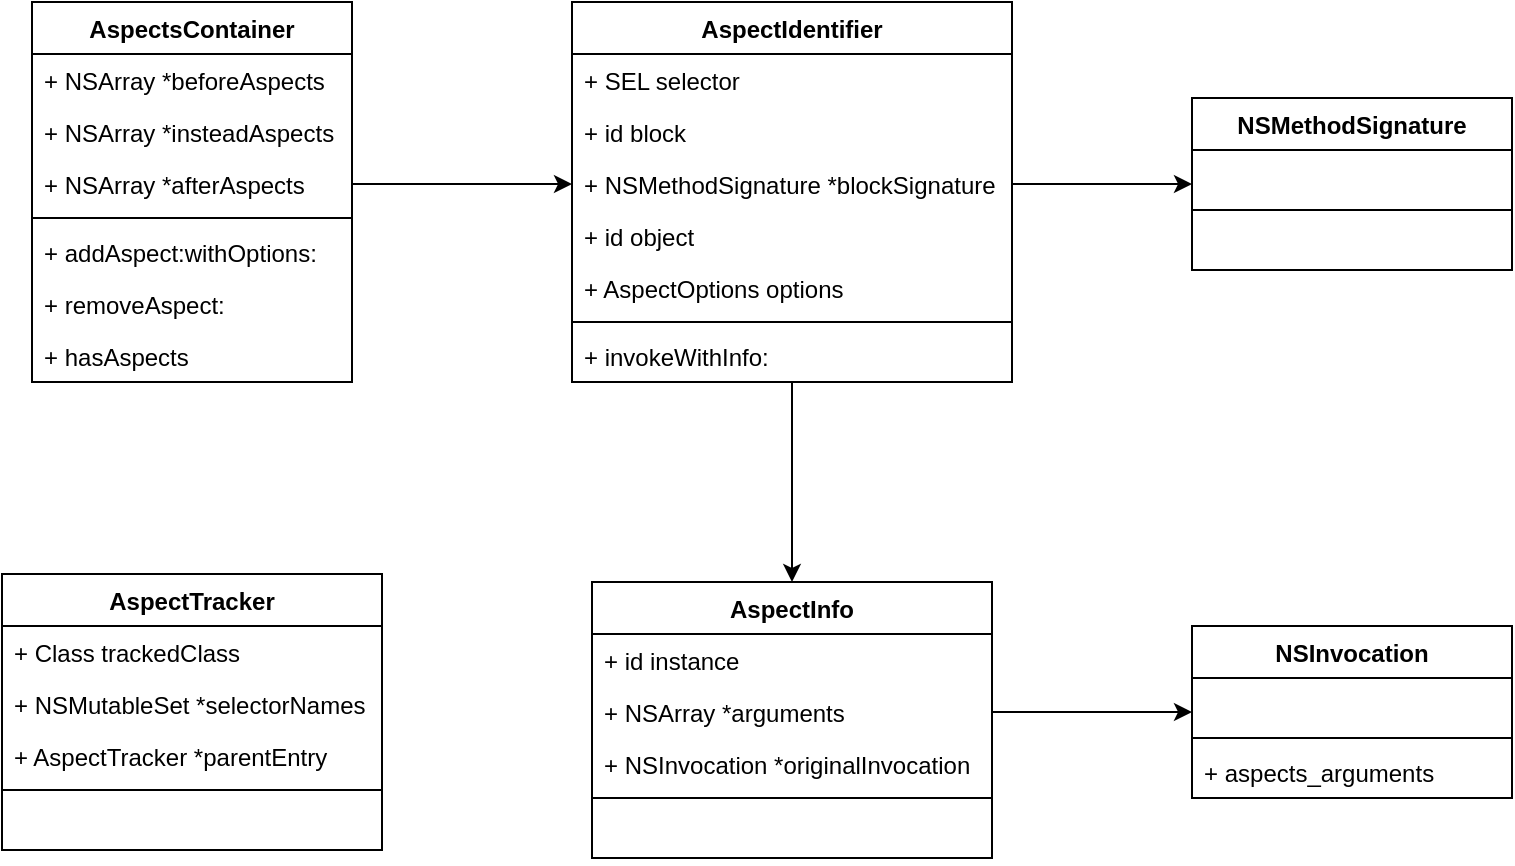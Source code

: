 <mxfile version="20.2.4" type="github">
  <diagram id="nvhslkFHWkKZFiUB6ad8" name="第 1 页">
    <mxGraphModel dx="2253" dy="769" grid="1" gridSize="10" guides="1" tooltips="1" connect="1" arrows="1" fold="1" page="1" pageScale="1" pageWidth="827" pageHeight="1169" math="0" shadow="0">
      <root>
        <mxCell id="0" />
        <mxCell id="1" parent="0" />
        <mxCell id="7-5diHdIUxBX9gS7K2Cu-1" value="AspectInfo" style="swimlane;fontStyle=1;align=center;verticalAlign=top;childLayout=stackLayout;horizontal=1;startSize=26;horizontalStack=0;resizeParent=1;resizeParentMax=0;resizeLast=0;collapsible=1;marginBottom=0;" vertex="1" parent="1">
          <mxGeometry x="210" y="620" width="200" height="138" as="geometry" />
        </mxCell>
        <mxCell id="7-5diHdIUxBX9gS7K2Cu-18" value="+ id instance" style="text;strokeColor=none;fillColor=none;align=left;verticalAlign=top;spacingLeft=4;spacingRight=4;overflow=hidden;rotatable=0;points=[[0,0.5],[1,0.5]];portConstraint=eastwest;" vertex="1" parent="7-5diHdIUxBX9gS7K2Cu-1">
          <mxGeometry y="26" width="200" height="26" as="geometry" />
        </mxCell>
        <mxCell id="7-5diHdIUxBX9gS7K2Cu-2" value="+ NSArray *arguments" style="text;strokeColor=none;fillColor=none;align=left;verticalAlign=top;spacingLeft=4;spacingRight=4;overflow=hidden;rotatable=0;points=[[0,0.5],[1,0.5]];portConstraint=eastwest;" vertex="1" parent="7-5diHdIUxBX9gS7K2Cu-1">
          <mxGeometry y="52" width="200" height="26" as="geometry" />
        </mxCell>
        <mxCell id="7-5diHdIUxBX9gS7K2Cu-17" value="+ NSInvocation *originalInvocation" style="text;strokeColor=none;fillColor=none;align=left;verticalAlign=top;spacingLeft=4;spacingRight=4;overflow=hidden;rotatable=0;points=[[0,0.5],[1,0.5]];portConstraint=eastwest;" vertex="1" parent="7-5diHdIUxBX9gS7K2Cu-1">
          <mxGeometry y="78" width="200" height="26" as="geometry" />
        </mxCell>
        <mxCell id="7-5diHdIUxBX9gS7K2Cu-3" value="" style="line;strokeWidth=1;fillColor=none;align=left;verticalAlign=middle;spacingTop=-1;spacingLeft=3;spacingRight=3;rotatable=0;labelPosition=right;points=[];portConstraint=eastwest;" vertex="1" parent="7-5diHdIUxBX9gS7K2Cu-1">
          <mxGeometry y="104" width="200" height="8" as="geometry" />
        </mxCell>
        <mxCell id="7-5diHdIUxBX9gS7K2Cu-4" value=" " style="text;strokeColor=none;fillColor=none;align=left;verticalAlign=top;spacingLeft=4;spacingRight=4;overflow=hidden;rotatable=0;points=[[0,0.5],[1,0.5]];portConstraint=eastwest;" vertex="1" parent="7-5diHdIUxBX9gS7K2Cu-1">
          <mxGeometry y="112" width="200" height="26" as="geometry" />
        </mxCell>
        <mxCell id="7-5diHdIUxBX9gS7K2Cu-40" style="edgeStyle=orthogonalEdgeStyle;rounded=0;orthogonalLoop=1;jettySize=auto;html=1;entryX=0.5;entryY=0;entryDx=0;entryDy=0;" edge="1" parent="1" source="7-5diHdIUxBX9gS7K2Cu-5" target="7-5diHdIUxBX9gS7K2Cu-1">
          <mxGeometry relative="1" as="geometry" />
        </mxCell>
        <mxCell id="7-5diHdIUxBX9gS7K2Cu-5" value="AspectIdentifier" style="swimlane;fontStyle=1;align=center;verticalAlign=top;childLayout=stackLayout;horizontal=1;startSize=26;horizontalStack=0;resizeParent=1;resizeParentMax=0;resizeLast=0;collapsible=1;marginBottom=0;" vertex="1" parent="1">
          <mxGeometry x="200" y="330" width="220" height="190" as="geometry" />
        </mxCell>
        <mxCell id="7-5diHdIUxBX9gS7K2Cu-6" value="+ SEL selector" style="text;strokeColor=none;fillColor=none;align=left;verticalAlign=top;spacingLeft=4;spacingRight=4;overflow=hidden;rotatable=0;points=[[0,0.5],[1,0.5]];portConstraint=eastwest;" vertex="1" parent="7-5diHdIUxBX9gS7K2Cu-5">
          <mxGeometry y="26" width="220" height="26" as="geometry" />
        </mxCell>
        <mxCell id="7-5diHdIUxBX9gS7K2Cu-19" value="+ id block" style="text;strokeColor=none;fillColor=none;align=left;verticalAlign=top;spacingLeft=4;spacingRight=4;overflow=hidden;rotatable=0;points=[[0,0.5],[1,0.5]];portConstraint=eastwest;" vertex="1" parent="7-5diHdIUxBX9gS7K2Cu-5">
          <mxGeometry y="52" width="220" height="26" as="geometry" />
        </mxCell>
        <mxCell id="7-5diHdIUxBX9gS7K2Cu-20" value="+ NSMethodSignature *blockSignature" style="text;strokeColor=none;fillColor=none;align=left;verticalAlign=top;spacingLeft=4;spacingRight=4;overflow=hidden;rotatable=0;points=[[0,0.5],[1,0.5]];portConstraint=eastwest;" vertex="1" parent="7-5diHdIUxBX9gS7K2Cu-5">
          <mxGeometry y="78" width="220" height="26" as="geometry" />
        </mxCell>
        <mxCell id="7-5diHdIUxBX9gS7K2Cu-22" value="+ id object" style="text;strokeColor=none;fillColor=none;align=left;verticalAlign=top;spacingLeft=4;spacingRight=4;overflow=hidden;rotatable=0;points=[[0,0.5],[1,0.5]];portConstraint=eastwest;" vertex="1" parent="7-5diHdIUxBX9gS7K2Cu-5">
          <mxGeometry y="104" width="220" height="26" as="geometry" />
        </mxCell>
        <mxCell id="7-5diHdIUxBX9gS7K2Cu-21" value="+ AspectOptions options" style="text;strokeColor=none;fillColor=none;align=left;verticalAlign=top;spacingLeft=4;spacingRight=4;overflow=hidden;rotatable=0;points=[[0,0.5],[1,0.5]];portConstraint=eastwest;" vertex="1" parent="7-5diHdIUxBX9gS7K2Cu-5">
          <mxGeometry y="130" width="220" height="26" as="geometry" />
        </mxCell>
        <mxCell id="7-5diHdIUxBX9gS7K2Cu-7" value="" style="line;strokeWidth=1;fillColor=none;align=left;verticalAlign=middle;spacingTop=-1;spacingLeft=3;spacingRight=3;rotatable=0;labelPosition=right;points=[];portConstraint=eastwest;" vertex="1" parent="7-5diHdIUxBX9gS7K2Cu-5">
          <mxGeometry y="156" width="220" height="8" as="geometry" />
        </mxCell>
        <mxCell id="7-5diHdIUxBX9gS7K2Cu-8" value="+ invokeWithInfo:" style="text;strokeColor=none;fillColor=none;align=left;verticalAlign=top;spacingLeft=4;spacingRight=4;overflow=hidden;rotatable=0;points=[[0,0.5],[1,0.5]];portConstraint=eastwest;" vertex="1" parent="7-5diHdIUxBX9gS7K2Cu-5">
          <mxGeometry y="164" width="220" height="26" as="geometry" />
        </mxCell>
        <mxCell id="7-5diHdIUxBX9gS7K2Cu-9" value="AspectsContainer" style="swimlane;fontStyle=1;align=center;verticalAlign=top;childLayout=stackLayout;horizontal=1;startSize=26;horizontalStack=0;resizeParent=1;resizeParentMax=0;resizeLast=0;collapsible=1;marginBottom=0;" vertex="1" parent="1">
          <mxGeometry x="-70" y="330" width="160" height="190" as="geometry" />
        </mxCell>
        <mxCell id="7-5diHdIUxBX9gS7K2Cu-10" value="+ NSArray *beforeAspects" style="text;strokeColor=none;fillColor=none;align=left;verticalAlign=top;spacingLeft=4;spacingRight=4;overflow=hidden;rotatable=0;points=[[0,0.5],[1,0.5]];portConstraint=eastwest;" vertex="1" parent="7-5diHdIUxBX9gS7K2Cu-9">
          <mxGeometry y="26" width="160" height="26" as="geometry" />
        </mxCell>
        <mxCell id="7-5diHdIUxBX9gS7K2Cu-23" value="+ NSArray *insteadAspects" style="text;strokeColor=none;fillColor=none;align=left;verticalAlign=top;spacingLeft=4;spacingRight=4;overflow=hidden;rotatable=0;points=[[0,0.5],[1,0.5]];portConstraint=eastwest;" vertex="1" parent="7-5diHdIUxBX9gS7K2Cu-9">
          <mxGeometry y="52" width="160" height="26" as="geometry" />
        </mxCell>
        <mxCell id="7-5diHdIUxBX9gS7K2Cu-24" value="+ NSArray *afterAspects" style="text;strokeColor=none;fillColor=none;align=left;verticalAlign=top;spacingLeft=4;spacingRight=4;overflow=hidden;rotatable=0;points=[[0,0.5],[1,0.5]];portConstraint=eastwest;" vertex="1" parent="7-5diHdIUxBX9gS7K2Cu-9">
          <mxGeometry y="78" width="160" height="26" as="geometry" />
        </mxCell>
        <mxCell id="7-5diHdIUxBX9gS7K2Cu-11" value="" style="line;strokeWidth=1;fillColor=none;align=left;verticalAlign=middle;spacingTop=-1;spacingLeft=3;spacingRight=3;rotatable=0;labelPosition=right;points=[];portConstraint=eastwest;" vertex="1" parent="7-5diHdIUxBX9gS7K2Cu-9">
          <mxGeometry y="104" width="160" height="8" as="geometry" />
        </mxCell>
        <mxCell id="7-5diHdIUxBX9gS7K2Cu-25" value="+ addAspect:withOptions:" style="text;strokeColor=none;fillColor=none;align=left;verticalAlign=top;spacingLeft=4;spacingRight=4;overflow=hidden;rotatable=0;points=[[0,0.5],[1,0.5]];portConstraint=eastwest;" vertex="1" parent="7-5diHdIUxBX9gS7K2Cu-9">
          <mxGeometry y="112" width="160" height="26" as="geometry" />
        </mxCell>
        <mxCell id="7-5diHdIUxBX9gS7K2Cu-26" value="+ removeAspect:" style="text;strokeColor=none;fillColor=none;align=left;verticalAlign=top;spacingLeft=4;spacingRight=4;overflow=hidden;rotatable=0;points=[[0,0.5],[1,0.5]];portConstraint=eastwest;" vertex="1" parent="7-5diHdIUxBX9gS7K2Cu-9">
          <mxGeometry y="138" width="160" height="26" as="geometry" />
        </mxCell>
        <mxCell id="7-5diHdIUxBX9gS7K2Cu-12" value="+ hasAspects" style="text;strokeColor=none;fillColor=none;align=left;verticalAlign=top;spacingLeft=4;spacingRight=4;overflow=hidden;rotatable=0;points=[[0,0.5],[1,0.5]];portConstraint=eastwest;" vertex="1" parent="7-5diHdIUxBX9gS7K2Cu-9">
          <mxGeometry y="164" width="160" height="26" as="geometry" />
        </mxCell>
        <mxCell id="7-5diHdIUxBX9gS7K2Cu-13" value="AspectTracker" style="swimlane;fontStyle=1;align=center;verticalAlign=top;childLayout=stackLayout;horizontal=1;startSize=26;horizontalStack=0;resizeParent=1;resizeParentMax=0;resizeLast=0;collapsible=1;marginBottom=0;" vertex="1" parent="1">
          <mxGeometry x="-85" y="616" width="190" height="138" as="geometry" />
        </mxCell>
        <mxCell id="7-5diHdIUxBX9gS7K2Cu-14" value="+ Class trackedClass" style="text;strokeColor=none;fillColor=none;align=left;verticalAlign=top;spacingLeft=4;spacingRight=4;overflow=hidden;rotatable=0;points=[[0,0.5],[1,0.5]];portConstraint=eastwest;" vertex="1" parent="7-5diHdIUxBX9gS7K2Cu-13">
          <mxGeometry y="26" width="190" height="26" as="geometry" />
        </mxCell>
        <mxCell id="7-5diHdIUxBX9gS7K2Cu-28" value="+ NSMutableSet *selectorNames" style="text;strokeColor=none;fillColor=none;align=left;verticalAlign=top;spacingLeft=4;spacingRight=4;overflow=hidden;rotatable=0;points=[[0,0.5],[1,0.5]];portConstraint=eastwest;" vertex="1" parent="7-5diHdIUxBX9gS7K2Cu-13">
          <mxGeometry y="52" width="190" height="26" as="geometry" />
        </mxCell>
        <mxCell id="7-5diHdIUxBX9gS7K2Cu-27" value="+ AspectTracker *parentEntry" style="text;strokeColor=none;fillColor=none;align=left;verticalAlign=top;spacingLeft=4;spacingRight=4;overflow=hidden;rotatable=0;points=[[0,0.5],[1,0.5]];portConstraint=eastwest;" vertex="1" parent="7-5diHdIUxBX9gS7K2Cu-13">
          <mxGeometry y="78" width="190" height="26" as="geometry" />
        </mxCell>
        <mxCell id="7-5diHdIUxBX9gS7K2Cu-15" value="" style="line;strokeWidth=1;fillColor=none;align=left;verticalAlign=middle;spacingTop=-1;spacingLeft=3;spacingRight=3;rotatable=0;labelPosition=right;points=[];portConstraint=eastwest;" vertex="1" parent="7-5diHdIUxBX9gS7K2Cu-13">
          <mxGeometry y="104" width="190" height="8" as="geometry" />
        </mxCell>
        <mxCell id="7-5diHdIUxBX9gS7K2Cu-16" value=" " style="text;strokeColor=none;fillColor=none;align=left;verticalAlign=top;spacingLeft=4;spacingRight=4;overflow=hidden;rotatable=0;points=[[0,0.5],[1,0.5]];portConstraint=eastwest;" vertex="1" parent="7-5diHdIUxBX9gS7K2Cu-13">
          <mxGeometry y="112" width="190" height="26" as="geometry" />
        </mxCell>
        <mxCell id="7-5diHdIUxBX9gS7K2Cu-29" style="edgeStyle=orthogonalEdgeStyle;rounded=0;orthogonalLoop=1;jettySize=auto;html=1;" edge="1" parent="1" source="7-5diHdIUxBX9gS7K2Cu-24" target="7-5diHdIUxBX9gS7K2Cu-20">
          <mxGeometry relative="1" as="geometry" />
        </mxCell>
        <mxCell id="7-5diHdIUxBX9gS7K2Cu-30" value="NSInvocation" style="swimlane;fontStyle=1;align=center;verticalAlign=top;childLayout=stackLayout;horizontal=1;startSize=26;horizontalStack=0;resizeParent=1;resizeParentMax=0;resizeLast=0;collapsible=1;marginBottom=0;" vertex="1" parent="1">
          <mxGeometry x="510" y="642" width="160" height="86" as="geometry" />
        </mxCell>
        <mxCell id="7-5diHdIUxBX9gS7K2Cu-31" value=" " style="text;strokeColor=none;fillColor=none;align=left;verticalAlign=top;spacingLeft=4;spacingRight=4;overflow=hidden;rotatable=0;points=[[0,0.5],[1,0.5]];portConstraint=eastwest;" vertex="1" parent="7-5diHdIUxBX9gS7K2Cu-30">
          <mxGeometry y="26" width="160" height="26" as="geometry" />
        </mxCell>
        <mxCell id="7-5diHdIUxBX9gS7K2Cu-32" value="" style="line;strokeWidth=1;fillColor=none;align=left;verticalAlign=middle;spacingTop=-1;spacingLeft=3;spacingRight=3;rotatable=0;labelPosition=right;points=[];portConstraint=eastwest;" vertex="1" parent="7-5diHdIUxBX9gS7K2Cu-30">
          <mxGeometry y="52" width="160" height="8" as="geometry" />
        </mxCell>
        <mxCell id="7-5diHdIUxBX9gS7K2Cu-33" value="+ aspects_arguments" style="text;strokeColor=none;fillColor=none;align=left;verticalAlign=top;spacingLeft=4;spacingRight=4;overflow=hidden;rotatable=0;points=[[0,0.5],[1,0.5]];portConstraint=eastwest;" vertex="1" parent="7-5diHdIUxBX9gS7K2Cu-30">
          <mxGeometry y="60" width="160" height="26" as="geometry" />
        </mxCell>
        <mxCell id="7-5diHdIUxBX9gS7K2Cu-34" value="NSMethodSignature" style="swimlane;fontStyle=1;align=center;verticalAlign=top;childLayout=stackLayout;horizontal=1;startSize=26;horizontalStack=0;resizeParent=1;resizeParentMax=0;resizeLast=0;collapsible=1;marginBottom=0;" vertex="1" parent="1">
          <mxGeometry x="510" y="378" width="160" height="86" as="geometry" />
        </mxCell>
        <mxCell id="7-5diHdIUxBX9gS7K2Cu-35" value=" " style="text;strokeColor=none;fillColor=none;align=left;verticalAlign=top;spacingLeft=4;spacingRight=4;overflow=hidden;rotatable=0;points=[[0,0.5],[1,0.5]];portConstraint=eastwest;" vertex="1" parent="7-5diHdIUxBX9gS7K2Cu-34">
          <mxGeometry y="26" width="160" height="26" as="geometry" />
        </mxCell>
        <mxCell id="7-5diHdIUxBX9gS7K2Cu-36" value="" style="line;strokeWidth=1;fillColor=none;align=left;verticalAlign=middle;spacingTop=-1;spacingLeft=3;spacingRight=3;rotatable=0;labelPosition=right;points=[];portConstraint=eastwest;" vertex="1" parent="7-5diHdIUxBX9gS7K2Cu-34">
          <mxGeometry y="52" width="160" height="8" as="geometry" />
        </mxCell>
        <mxCell id="7-5diHdIUxBX9gS7K2Cu-37" value=" " style="text;strokeColor=none;fillColor=none;align=left;verticalAlign=top;spacingLeft=4;spacingRight=4;overflow=hidden;rotatable=0;points=[[0,0.5],[1,0.5]];portConstraint=eastwest;" vertex="1" parent="7-5diHdIUxBX9gS7K2Cu-34">
          <mxGeometry y="60" width="160" height="26" as="geometry" />
        </mxCell>
        <mxCell id="7-5diHdIUxBX9gS7K2Cu-38" style="edgeStyle=orthogonalEdgeStyle;rounded=0;orthogonalLoop=1;jettySize=auto;html=1;entryX=0;entryY=0.5;entryDx=0;entryDy=0;" edge="1" parent="1" source="7-5diHdIUxBX9gS7K2Cu-20" target="7-5diHdIUxBX9gS7K2Cu-34">
          <mxGeometry relative="1" as="geometry" />
        </mxCell>
        <mxCell id="7-5diHdIUxBX9gS7K2Cu-39" style="edgeStyle=orthogonalEdgeStyle;rounded=0;orthogonalLoop=1;jettySize=auto;html=1;entryX=0;entryY=0.5;entryDx=0;entryDy=0;" edge="1" parent="1" source="7-5diHdIUxBX9gS7K2Cu-2" target="7-5diHdIUxBX9gS7K2Cu-30">
          <mxGeometry relative="1" as="geometry" />
        </mxCell>
      </root>
    </mxGraphModel>
  </diagram>
</mxfile>

